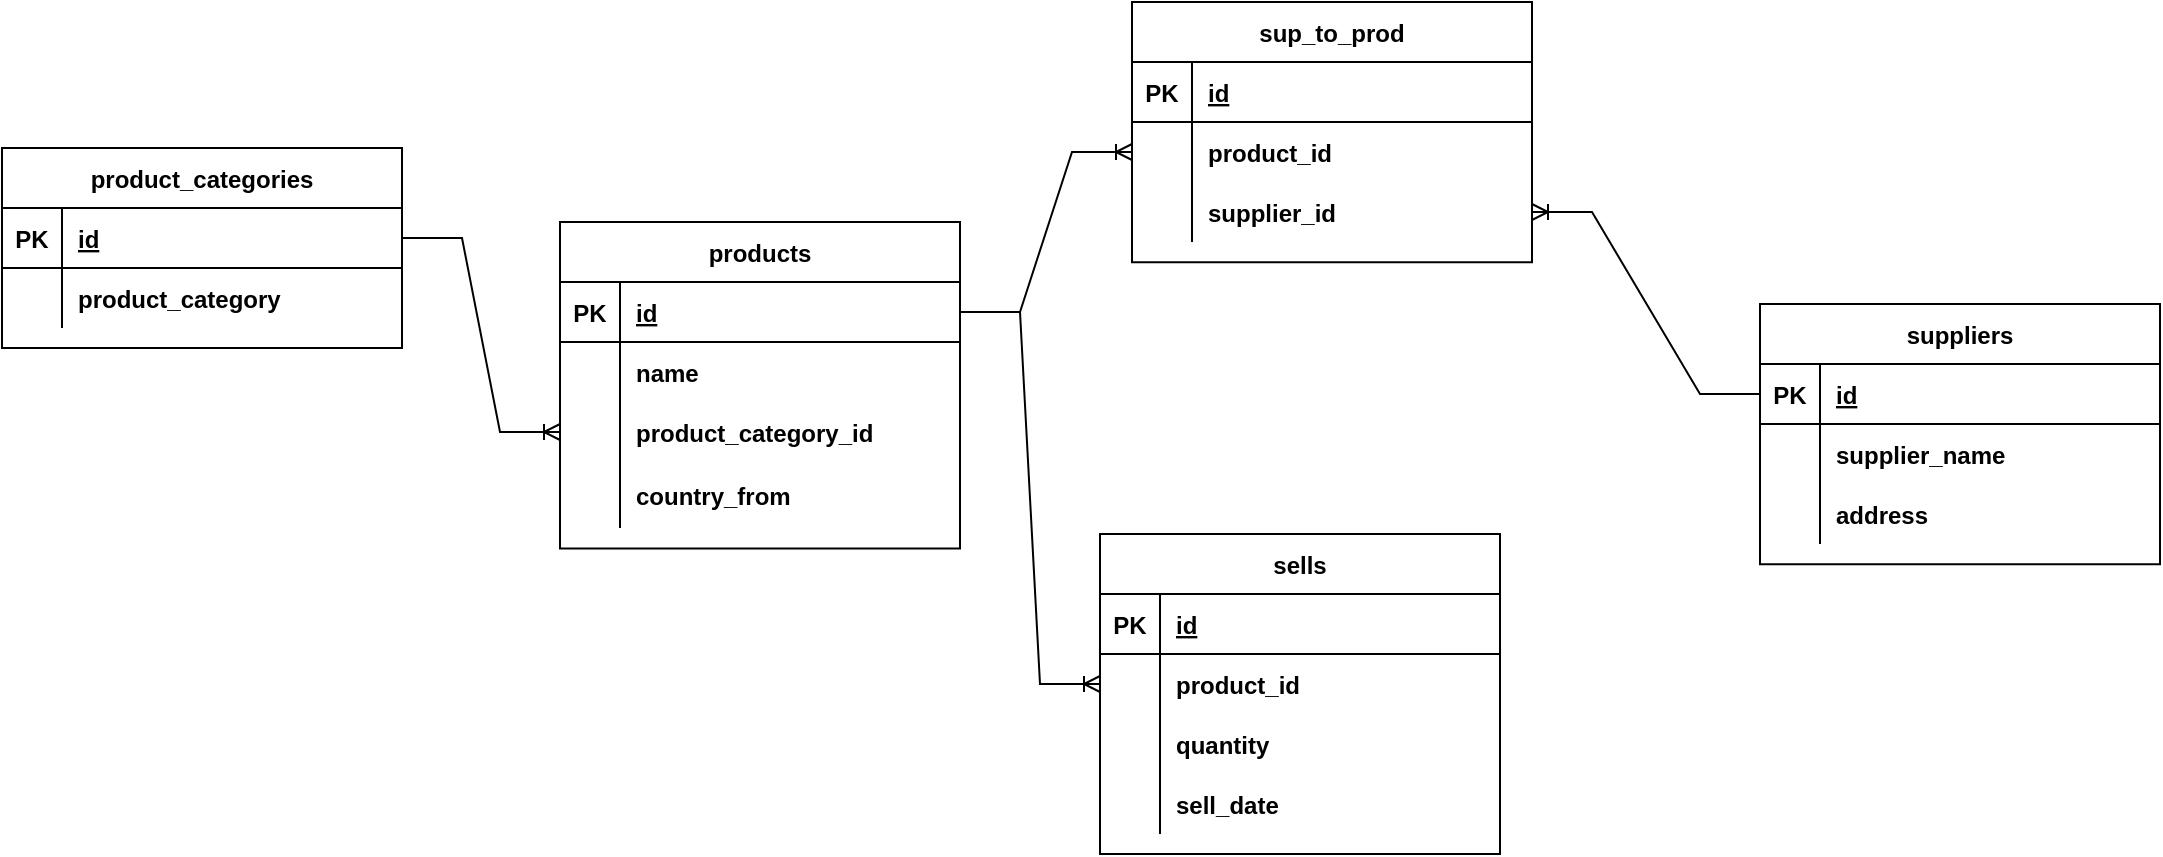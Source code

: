 <mxfile version="20.6.0" type="google"><diagram id="_6cgATaaSUcbfSRdtD-C" name="Страница 1"><mxGraphModel grid="0" page="0" gridSize="10" guides="1" tooltips="1" connect="1" arrows="1" fold="1" pageScale="1" pageWidth="827" pageHeight="1169" math="0" shadow="0"><root><mxCell id="0"/><mxCell id="1" parent="0"/><mxCell id="DMk2NEpGhNenfbiN59kw-143" value="product_categories" style="shape=table;startSize=30;container=1;collapsible=1;childLayout=tableLayout;fixedRows=1;rowLines=0;fontStyle=1;align=center;resizeLast=1;" vertex="1" parent="1"><mxGeometry x="7" y="37" width="200" height="100" as="geometry"/></mxCell><mxCell id="DMk2NEpGhNenfbiN59kw-144" value="" style="shape=tableRow;horizontal=0;startSize=0;swimlaneHead=0;swimlaneBody=0;fillColor=none;collapsible=0;dropTarget=0;points=[[0,0.5],[1,0.5]];portConstraint=eastwest;top=0;left=0;right=0;bottom=1;" vertex="1" parent="DMk2NEpGhNenfbiN59kw-143"><mxGeometry y="30" width="200" height="30" as="geometry"/></mxCell><mxCell id="DMk2NEpGhNenfbiN59kw-145" value="PK" style="shape=partialRectangle;connectable=0;fillColor=none;top=0;left=0;bottom=0;right=0;fontStyle=1;overflow=hidden;" vertex="1" parent="DMk2NEpGhNenfbiN59kw-144"><mxGeometry width="30" height="30" as="geometry"><mxRectangle width="30" height="30" as="alternateBounds"/></mxGeometry></mxCell><mxCell id="DMk2NEpGhNenfbiN59kw-146" value="id" style="shape=partialRectangle;connectable=0;fillColor=none;top=0;left=0;bottom=0;right=0;align=left;spacingLeft=6;fontStyle=5;overflow=hidden;" vertex="1" parent="DMk2NEpGhNenfbiN59kw-144"><mxGeometry x="30" width="170" height="30" as="geometry"><mxRectangle width="170" height="30" as="alternateBounds"/></mxGeometry></mxCell><mxCell id="DMk2NEpGhNenfbiN59kw-147" value="" style="shape=tableRow;horizontal=0;startSize=0;swimlaneHead=0;swimlaneBody=0;fillColor=none;collapsible=0;dropTarget=0;points=[[0,0.5],[1,0.5]];portConstraint=eastwest;top=0;left=0;right=0;bottom=0;" vertex="1" parent="DMk2NEpGhNenfbiN59kw-143"><mxGeometry y="60" width="200" height="30" as="geometry"/></mxCell><mxCell id="DMk2NEpGhNenfbiN59kw-148" value="" style="shape=partialRectangle;connectable=0;fillColor=none;top=0;left=0;bottom=0;right=0;editable=1;overflow=hidden;" vertex="1" parent="DMk2NEpGhNenfbiN59kw-147"><mxGeometry width="30" height="30" as="geometry"><mxRectangle width="30" height="30" as="alternateBounds"/></mxGeometry></mxCell><mxCell id="DMk2NEpGhNenfbiN59kw-149" value="product_category" style="shape=partialRectangle;connectable=0;fillColor=none;top=0;left=0;bottom=0;right=0;align=left;spacingLeft=6;overflow=hidden;fontStyle=1" vertex="1" parent="DMk2NEpGhNenfbiN59kw-147"><mxGeometry x="30" width="170" height="30" as="geometry"><mxRectangle width="170" height="30" as="alternateBounds"/></mxGeometry></mxCell><mxCell id="DMk2NEpGhNenfbiN59kw-166" value="products" style="shape=table;startSize=30;container=1;collapsible=1;childLayout=tableLayout;fixedRows=1;rowLines=0;fontStyle=1;align=center;resizeLast=1;" vertex="1" parent="1"><mxGeometry x="286" y="74" width="200" height="163.286" as="geometry"/></mxCell><mxCell id="DMk2NEpGhNenfbiN59kw-167" value="" style="shape=tableRow;horizontal=0;startSize=0;swimlaneHead=0;swimlaneBody=0;fillColor=none;collapsible=0;dropTarget=0;points=[[0,0.5],[1,0.5]];portConstraint=eastwest;top=0;left=0;right=0;bottom=1;" vertex="1" parent="DMk2NEpGhNenfbiN59kw-166"><mxGeometry y="30" width="200" height="30" as="geometry"/></mxCell><mxCell id="DMk2NEpGhNenfbiN59kw-168" value="PK" style="shape=partialRectangle;connectable=0;fillColor=none;top=0;left=0;bottom=0;right=0;fontStyle=1;overflow=hidden;" vertex="1" parent="DMk2NEpGhNenfbiN59kw-167"><mxGeometry width="30" height="30" as="geometry"><mxRectangle width="30" height="30" as="alternateBounds"/></mxGeometry></mxCell><mxCell id="DMk2NEpGhNenfbiN59kw-169" value="id" style="shape=partialRectangle;connectable=0;fillColor=none;top=0;left=0;bottom=0;right=0;align=left;spacingLeft=6;fontStyle=5;overflow=hidden;" vertex="1" parent="DMk2NEpGhNenfbiN59kw-167"><mxGeometry x="30" width="170" height="30" as="geometry"><mxRectangle width="170" height="30" as="alternateBounds"/></mxGeometry></mxCell><mxCell id="DMk2NEpGhNenfbiN59kw-170" value="" style="shape=tableRow;horizontal=0;startSize=0;swimlaneHead=0;swimlaneBody=0;fillColor=none;collapsible=0;dropTarget=0;points=[[0,0.5],[1,0.5]];portConstraint=eastwest;top=0;left=0;right=0;bottom=0;" vertex="1" parent="DMk2NEpGhNenfbiN59kw-166"><mxGeometry y="60" width="200" height="30" as="geometry"/></mxCell><mxCell id="DMk2NEpGhNenfbiN59kw-171" value="" style="shape=partialRectangle;connectable=0;fillColor=none;top=0;left=0;bottom=0;right=0;editable=1;overflow=hidden;" vertex="1" parent="DMk2NEpGhNenfbiN59kw-170"><mxGeometry width="30" height="30" as="geometry"><mxRectangle width="30" height="30" as="alternateBounds"/></mxGeometry></mxCell><mxCell id="DMk2NEpGhNenfbiN59kw-172" value="name" style="shape=partialRectangle;connectable=0;fillColor=none;top=0;left=0;bottom=0;right=0;align=left;spacingLeft=6;overflow=hidden;fontStyle=1" vertex="1" parent="DMk2NEpGhNenfbiN59kw-170"><mxGeometry x="30" width="170" height="30" as="geometry"><mxRectangle width="170" height="30" as="alternateBounds"/></mxGeometry></mxCell><mxCell id="DMk2NEpGhNenfbiN59kw-173" value="" style="shape=tableRow;horizontal=0;startSize=0;swimlaneHead=0;swimlaneBody=0;fillColor=none;collapsible=0;dropTarget=0;points=[[0,0.5],[1,0.5]];portConstraint=eastwest;top=0;left=0;right=0;bottom=0;" vertex="1" parent="DMk2NEpGhNenfbiN59kw-166"><mxGeometry y="90" width="200" height="30" as="geometry"/></mxCell><mxCell id="DMk2NEpGhNenfbiN59kw-174" value="" style="shape=partialRectangle;connectable=0;fillColor=none;top=0;left=0;bottom=0;right=0;editable=1;overflow=hidden;" vertex="1" parent="DMk2NEpGhNenfbiN59kw-173"><mxGeometry width="30" height="30" as="geometry"><mxRectangle width="30" height="30" as="alternateBounds"/></mxGeometry></mxCell><mxCell id="DMk2NEpGhNenfbiN59kw-175" value="product_category_id" style="shape=partialRectangle;connectable=0;fillColor=none;top=0;left=0;bottom=0;right=0;align=left;spacingLeft=6;overflow=hidden;fontStyle=1" vertex="1" parent="DMk2NEpGhNenfbiN59kw-173"><mxGeometry x="30" width="170" height="30" as="geometry"><mxRectangle width="170" height="30" as="alternateBounds"/></mxGeometry></mxCell><mxCell id="DMk2NEpGhNenfbiN59kw-182" value="" style="shape=tableRow;horizontal=0;startSize=0;swimlaneHead=0;swimlaneBody=0;fillColor=none;collapsible=0;dropTarget=0;points=[[0,0.5],[1,0.5]];portConstraint=eastwest;top=0;left=0;right=0;bottom=0;" vertex="1" parent="DMk2NEpGhNenfbiN59kw-166"><mxGeometry y="120" width="200" height="33" as="geometry"/></mxCell><mxCell id="DMk2NEpGhNenfbiN59kw-183" value="" style="shape=partialRectangle;connectable=0;fillColor=none;top=0;left=0;bottom=0;right=0;editable=1;overflow=hidden;" vertex="1" parent="DMk2NEpGhNenfbiN59kw-182"><mxGeometry width="30" height="33" as="geometry"><mxRectangle width="30" height="33" as="alternateBounds"/></mxGeometry></mxCell><mxCell id="DMk2NEpGhNenfbiN59kw-184" value="country_from" style="shape=partialRectangle;connectable=0;fillColor=none;top=0;left=0;bottom=0;right=0;align=left;spacingLeft=6;overflow=hidden;fontStyle=1" vertex="1" parent="DMk2NEpGhNenfbiN59kw-182"><mxGeometry x="30" width="170" height="33" as="geometry"><mxRectangle width="170" height="33" as="alternateBounds"/></mxGeometry></mxCell><mxCell id="DMk2NEpGhNenfbiN59kw-188" value="sells" style="shape=table;startSize=30;container=1;collapsible=1;childLayout=tableLayout;fixedRows=1;rowLines=0;fontStyle=1;align=center;resizeLast=1;" vertex="1" parent="1"><mxGeometry x="556" y="230" width="200" height="160" as="geometry"/></mxCell><mxCell id="DMk2NEpGhNenfbiN59kw-189" value="" style="shape=tableRow;horizontal=0;startSize=0;swimlaneHead=0;swimlaneBody=0;fillColor=none;collapsible=0;dropTarget=0;points=[[0,0.5],[1,0.5]];portConstraint=eastwest;top=0;left=0;right=0;bottom=1;" vertex="1" parent="DMk2NEpGhNenfbiN59kw-188"><mxGeometry y="30" width="200" height="30" as="geometry"/></mxCell><mxCell id="DMk2NEpGhNenfbiN59kw-190" value="PK" style="shape=partialRectangle;connectable=0;fillColor=none;top=0;left=0;bottom=0;right=0;fontStyle=1;overflow=hidden;" vertex="1" parent="DMk2NEpGhNenfbiN59kw-189"><mxGeometry width="30" height="30" as="geometry"><mxRectangle width="30" height="30" as="alternateBounds"/></mxGeometry></mxCell><mxCell id="DMk2NEpGhNenfbiN59kw-191" value="id" style="shape=partialRectangle;connectable=0;fillColor=none;top=0;left=0;bottom=0;right=0;align=left;spacingLeft=6;fontStyle=5;overflow=hidden;" vertex="1" parent="DMk2NEpGhNenfbiN59kw-189"><mxGeometry x="30" width="170" height="30" as="geometry"><mxRectangle width="170" height="30" as="alternateBounds"/></mxGeometry></mxCell><mxCell id="DMk2NEpGhNenfbiN59kw-192" value="" style="shape=tableRow;horizontal=0;startSize=0;swimlaneHead=0;swimlaneBody=0;fillColor=none;collapsible=0;dropTarget=0;points=[[0,0.5],[1,0.5]];portConstraint=eastwest;top=0;left=0;right=0;bottom=0;" vertex="1" parent="DMk2NEpGhNenfbiN59kw-188"><mxGeometry y="60" width="200" height="30" as="geometry"/></mxCell><mxCell id="DMk2NEpGhNenfbiN59kw-193" value="" style="shape=partialRectangle;connectable=0;fillColor=none;top=0;left=0;bottom=0;right=0;editable=1;overflow=hidden;" vertex="1" parent="DMk2NEpGhNenfbiN59kw-192"><mxGeometry width="30" height="30" as="geometry"><mxRectangle width="30" height="30" as="alternateBounds"/></mxGeometry></mxCell><mxCell id="DMk2NEpGhNenfbiN59kw-194" value="product_id" style="shape=partialRectangle;connectable=0;fillColor=none;top=0;left=0;bottom=0;right=0;align=left;spacingLeft=6;overflow=hidden;fontStyle=1" vertex="1" parent="DMk2NEpGhNenfbiN59kw-192"><mxGeometry x="30" width="170" height="30" as="geometry"><mxRectangle width="170" height="30" as="alternateBounds"/></mxGeometry></mxCell><mxCell id="DMk2NEpGhNenfbiN59kw-198" value="" style="shape=tableRow;horizontal=0;startSize=0;swimlaneHead=0;swimlaneBody=0;fillColor=none;collapsible=0;dropTarget=0;points=[[0,0.5],[1,0.5]];portConstraint=eastwest;top=0;left=0;right=0;bottom=0;" vertex="1" parent="DMk2NEpGhNenfbiN59kw-188"><mxGeometry y="90" width="200" height="30" as="geometry"/></mxCell><mxCell id="DMk2NEpGhNenfbiN59kw-199" value="" style="shape=partialRectangle;connectable=0;fillColor=none;top=0;left=0;bottom=0;right=0;editable=1;overflow=hidden;" vertex="1" parent="DMk2NEpGhNenfbiN59kw-198"><mxGeometry width="30" height="30" as="geometry"><mxRectangle width="30" height="30" as="alternateBounds"/></mxGeometry></mxCell><mxCell id="DMk2NEpGhNenfbiN59kw-200" value="quantity" style="shape=partialRectangle;connectable=0;fillColor=none;top=0;left=0;bottom=0;right=0;align=left;spacingLeft=6;overflow=hidden;fontStyle=1" vertex="1" parent="DMk2NEpGhNenfbiN59kw-198"><mxGeometry x="30" width="170" height="30" as="geometry"><mxRectangle width="170" height="30" as="alternateBounds"/></mxGeometry></mxCell><mxCell id="IL5zwgVuvFfDUYCCdyMU-1" value="" style="shape=tableRow;horizontal=0;startSize=0;swimlaneHead=0;swimlaneBody=0;fillColor=none;collapsible=0;dropTarget=0;points=[[0,0.5],[1,0.5]];portConstraint=eastwest;top=0;left=0;right=0;bottom=0;" vertex="1" parent="DMk2NEpGhNenfbiN59kw-188"><mxGeometry y="120" width="200" height="30" as="geometry"/></mxCell><mxCell id="IL5zwgVuvFfDUYCCdyMU-2" value="" style="shape=partialRectangle;connectable=0;fillColor=none;top=0;left=0;bottom=0;right=0;editable=1;overflow=hidden;" vertex="1" parent="IL5zwgVuvFfDUYCCdyMU-1"><mxGeometry width="30" height="30" as="geometry"><mxRectangle width="30" height="30" as="alternateBounds"/></mxGeometry></mxCell><mxCell id="IL5zwgVuvFfDUYCCdyMU-3" value="sell_date" style="shape=partialRectangle;connectable=0;fillColor=none;top=0;left=0;bottom=0;right=0;align=left;spacingLeft=6;overflow=hidden;fontStyle=1" vertex="1" parent="IL5zwgVuvFfDUYCCdyMU-1"><mxGeometry x="30" width="170" height="30" as="geometry"><mxRectangle width="170" height="30" as="alternateBounds"/></mxGeometry></mxCell><mxCell id="DMk2NEpGhNenfbiN59kw-314" value="suppliers" style="shape=table;startSize=30;container=1;collapsible=1;childLayout=tableLayout;fixedRows=1;rowLines=0;fontStyle=1;align=center;resizeLast=1;" vertex="1" parent="1"><mxGeometry x="886" y="115" width="200" height="130.115" as="geometry"/></mxCell><mxCell id="DMk2NEpGhNenfbiN59kw-315" value="" style="shape=tableRow;horizontal=0;startSize=0;swimlaneHead=0;swimlaneBody=0;fillColor=none;collapsible=0;dropTarget=0;points=[[0,0.5],[1,0.5]];portConstraint=eastwest;top=0;left=0;right=0;bottom=1;" vertex="1" parent="DMk2NEpGhNenfbiN59kw-314"><mxGeometry y="30" width="200" height="30" as="geometry"/></mxCell><mxCell id="DMk2NEpGhNenfbiN59kw-316" value="PK" style="shape=partialRectangle;connectable=0;fillColor=none;top=0;left=0;bottom=0;right=0;fontStyle=1;overflow=hidden;" vertex="1" parent="DMk2NEpGhNenfbiN59kw-315"><mxGeometry width="30" height="30" as="geometry"><mxRectangle width="30" height="30" as="alternateBounds"/></mxGeometry></mxCell><mxCell id="DMk2NEpGhNenfbiN59kw-317" value="id" style="shape=partialRectangle;connectable=0;fillColor=none;top=0;left=0;bottom=0;right=0;align=left;spacingLeft=6;fontStyle=5;overflow=hidden;" vertex="1" parent="DMk2NEpGhNenfbiN59kw-315"><mxGeometry x="30" width="170" height="30" as="geometry"><mxRectangle width="170" height="30" as="alternateBounds"/></mxGeometry></mxCell><mxCell id="DMk2NEpGhNenfbiN59kw-318" value="" style="shape=tableRow;horizontal=0;startSize=0;swimlaneHead=0;swimlaneBody=0;fillColor=none;collapsible=0;dropTarget=0;points=[[0,0.5],[1,0.5]];portConstraint=eastwest;top=0;left=0;right=0;bottom=0;" vertex="1" parent="DMk2NEpGhNenfbiN59kw-314"><mxGeometry y="60" width="200" height="30" as="geometry"/></mxCell><mxCell id="DMk2NEpGhNenfbiN59kw-319" value="" style="shape=partialRectangle;connectable=0;fillColor=none;top=0;left=0;bottom=0;right=0;editable=1;overflow=hidden;" vertex="1" parent="DMk2NEpGhNenfbiN59kw-318"><mxGeometry width="30" height="30" as="geometry"><mxRectangle width="30" height="30" as="alternateBounds"/></mxGeometry></mxCell><mxCell id="DMk2NEpGhNenfbiN59kw-320" value="supplier_name" style="shape=partialRectangle;connectable=0;fillColor=none;top=0;left=0;bottom=0;right=0;align=left;spacingLeft=6;overflow=hidden;fontStyle=1" vertex="1" parent="DMk2NEpGhNenfbiN59kw-318"><mxGeometry x="30" width="170" height="30" as="geometry"><mxRectangle width="170" height="30" as="alternateBounds"/></mxGeometry></mxCell><mxCell id="DMk2NEpGhNenfbiN59kw-321" value="" style="shape=tableRow;horizontal=0;startSize=0;swimlaneHead=0;swimlaneBody=0;fillColor=none;collapsible=0;dropTarget=0;points=[[0,0.5],[1,0.5]];portConstraint=eastwest;top=0;left=0;right=0;bottom=0;" vertex="1" parent="DMk2NEpGhNenfbiN59kw-314"><mxGeometry y="90" width="200" height="30" as="geometry"/></mxCell><mxCell id="DMk2NEpGhNenfbiN59kw-322" value="" style="shape=partialRectangle;connectable=0;fillColor=none;top=0;left=0;bottom=0;right=0;editable=1;overflow=hidden;" vertex="1" parent="DMk2NEpGhNenfbiN59kw-321"><mxGeometry width="30" height="30" as="geometry"><mxRectangle width="30" height="30" as="alternateBounds"/></mxGeometry></mxCell><mxCell id="DMk2NEpGhNenfbiN59kw-323" value="address" style="shape=partialRectangle;connectable=0;fillColor=none;top=0;left=0;bottom=0;right=0;align=left;spacingLeft=6;overflow=hidden;fontStyle=1" vertex="1" parent="DMk2NEpGhNenfbiN59kw-321"><mxGeometry x="30" width="170" height="30" as="geometry"><mxRectangle width="170" height="30" as="alternateBounds"/></mxGeometry></mxCell><mxCell id="DMk2NEpGhNenfbiN59kw-338" value="" style="edgeStyle=entityRelationEdgeStyle;fontSize=12;html=1;endArrow=ERoneToMany;rounded=0;entryX=0;entryY=0.5;entryDx=0;entryDy=0;" edge="1" parent="1" source="DMk2NEpGhNenfbiN59kw-144" target="DMk2NEpGhNenfbiN59kw-173"><mxGeometry width="100" height="100" relative="1" as="geometry"><mxPoint x="290" y="130" as="sourcePoint"/><mxPoint x="410" y="60" as="targetPoint"/></mxGeometry></mxCell><mxCell id="DMk2NEpGhNenfbiN59kw-339" value="" style="edgeStyle=entityRelationEdgeStyle;fontSize=12;html=1;endArrow=ERoneToMany;rounded=0;entryX=0;entryY=0.5;entryDx=0;entryDy=0;exitX=1;exitY=0.5;exitDx=0;exitDy=0;" edge="1" parent="1" source="DMk2NEpGhNenfbiN59kw-167" target="DMk2NEpGhNenfbiN59kw-192"><mxGeometry width="100" height="100" relative="1" as="geometry"><mxPoint x="600" y="180" as="sourcePoint"/><mxPoint x="720" y="240" as="targetPoint"/></mxGeometry></mxCell><mxCell id="UYLWsfsKTMMbFK7I9R6N-2" value="sup_to_prod" style="shape=table;startSize=30;container=1;collapsible=1;childLayout=tableLayout;fixedRows=1;rowLines=0;fontStyle=1;align=center;resizeLast=1;" vertex="1" parent="1"><mxGeometry x="572" y="-36" width="200" height="130.115" as="geometry"/></mxCell><mxCell id="UYLWsfsKTMMbFK7I9R6N-3" value="" style="shape=tableRow;horizontal=0;startSize=0;swimlaneHead=0;swimlaneBody=0;fillColor=none;collapsible=0;dropTarget=0;points=[[0,0.5],[1,0.5]];portConstraint=eastwest;top=0;left=0;right=0;bottom=1;" vertex="1" parent="UYLWsfsKTMMbFK7I9R6N-2"><mxGeometry y="30" width="200" height="30" as="geometry"/></mxCell><mxCell id="UYLWsfsKTMMbFK7I9R6N-4" value="PK" style="shape=partialRectangle;connectable=0;fillColor=none;top=0;left=0;bottom=0;right=0;fontStyle=1;overflow=hidden;" vertex="1" parent="UYLWsfsKTMMbFK7I9R6N-3"><mxGeometry width="30" height="30" as="geometry"><mxRectangle width="30" height="30" as="alternateBounds"/></mxGeometry></mxCell><mxCell id="UYLWsfsKTMMbFK7I9R6N-5" value="id" style="shape=partialRectangle;connectable=0;fillColor=none;top=0;left=0;bottom=0;right=0;align=left;spacingLeft=6;fontStyle=5;overflow=hidden;" vertex="1" parent="UYLWsfsKTMMbFK7I9R6N-3"><mxGeometry x="30" width="170" height="30" as="geometry"><mxRectangle width="170" height="30" as="alternateBounds"/></mxGeometry></mxCell><mxCell id="UYLWsfsKTMMbFK7I9R6N-6" value="" style="shape=tableRow;horizontal=0;startSize=0;swimlaneHead=0;swimlaneBody=0;fillColor=none;collapsible=0;dropTarget=0;points=[[0,0.5],[1,0.5]];portConstraint=eastwest;top=0;left=0;right=0;bottom=0;" vertex="1" parent="UYLWsfsKTMMbFK7I9R6N-2"><mxGeometry y="60" width="200" height="30" as="geometry"/></mxCell><mxCell id="UYLWsfsKTMMbFK7I9R6N-7" value="" style="shape=partialRectangle;connectable=0;fillColor=none;top=0;left=0;bottom=0;right=0;editable=1;overflow=hidden;" vertex="1" parent="UYLWsfsKTMMbFK7I9R6N-6"><mxGeometry width="30" height="30" as="geometry"><mxRectangle width="30" height="30" as="alternateBounds"/></mxGeometry></mxCell><mxCell id="UYLWsfsKTMMbFK7I9R6N-8" value="product_id" style="shape=partialRectangle;connectable=0;fillColor=none;top=0;left=0;bottom=0;right=0;align=left;spacingLeft=6;overflow=hidden;fontStyle=1" vertex="1" parent="UYLWsfsKTMMbFK7I9R6N-6"><mxGeometry x="30" width="170" height="30" as="geometry"><mxRectangle width="170" height="30" as="alternateBounds"/></mxGeometry></mxCell><mxCell id="UYLWsfsKTMMbFK7I9R6N-9" value="" style="shape=tableRow;horizontal=0;startSize=0;swimlaneHead=0;swimlaneBody=0;fillColor=none;collapsible=0;dropTarget=0;points=[[0,0.5],[1,0.5]];portConstraint=eastwest;top=0;left=0;right=0;bottom=0;" vertex="1" parent="UYLWsfsKTMMbFK7I9R6N-2"><mxGeometry y="90" width="200" height="30" as="geometry"/></mxCell><mxCell id="UYLWsfsKTMMbFK7I9R6N-10" value="" style="shape=partialRectangle;connectable=0;fillColor=none;top=0;left=0;bottom=0;right=0;editable=1;overflow=hidden;" vertex="1" parent="UYLWsfsKTMMbFK7I9R6N-9"><mxGeometry width="30" height="30" as="geometry"><mxRectangle width="30" height="30" as="alternateBounds"/></mxGeometry></mxCell><mxCell id="UYLWsfsKTMMbFK7I9R6N-11" value="supplier_id" style="shape=partialRectangle;connectable=0;fillColor=none;top=0;left=0;bottom=0;right=0;align=left;spacingLeft=6;overflow=hidden;fontStyle=1" vertex="1" parent="UYLWsfsKTMMbFK7I9R6N-9"><mxGeometry x="30" width="170" height="30" as="geometry"><mxRectangle width="170" height="30" as="alternateBounds"/></mxGeometry></mxCell><mxCell id="UYLWsfsKTMMbFK7I9R6N-12" value="" style="edgeStyle=entityRelationEdgeStyle;fontSize=12;html=1;endArrow=ERoneToMany;rounded=0;entryX=0;entryY=0.5;entryDx=0;entryDy=0;exitX=1;exitY=0.5;exitDx=0;exitDy=0;" edge="1" parent="1" source="DMk2NEpGhNenfbiN59kw-167" target="UYLWsfsKTMMbFK7I9R6N-6"><mxGeometry width="100" height="100" relative="1" as="geometry"><mxPoint x="516" y="246" as="sourcePoint"/><mxPoint x="642" y="132" as="targetPoint"/></mxGeometry></mxCell><mxCell id="UYLWsfsKTMMbFK7I9R6N-13" value="" style="edgeStyle=entityRelationEdgeStyle;fontSize=12;html=1;endArrow=ERoneToMany;rounded=0;exitX=0;exitY=0.5;exitDx=0;exitDy=0;" edge="1" parent="1" source="DMk2NEpGhNenfbiN59kw-315" target="UYLWsfsKTMMbFK7I9R6N-9"><mxGeometry width="100" height="100" relative="1" as="geometry"><mxPoint x="805" y="148" as="sourcePoint"/><mxPoint x="828" y="69" as="targetPoint"/></mxGeometry></mxCell></root></mxGraphModel></diagram></mxfile>